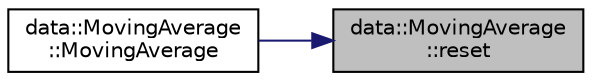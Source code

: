 digraph "data::MovingAverage::reset"
{
 // LATEX_PDF_SIZE
  edge [fontname="Helvetica",fontsize="10",labelfontname="Helvetica",labelfontsize="10"];
  node [fontname="Helvetica",fontsize="10",shape=record];
  rankdir="RL";
  Node1 [label="data::MovingAverage\l::reset",height=0.2,width=0.4,color="black", fillcolor="grey75", style="filled", fontcolor="black",tooltip=" "];
  Node1 -> Node2 [dir="back",color="midnightblue",fontsize="10",style="solid",fontname="Helvetica"];
  Node2 [label="data::MovingAverage\l::MovingAverage",height=0.2,width=0.4,color="black", fillcolor="white", style="filled",URL="$classdata_1_1MovingAverage.html#af73126ad024feb05c13618129f2e007c",tooltip=" "];
}
